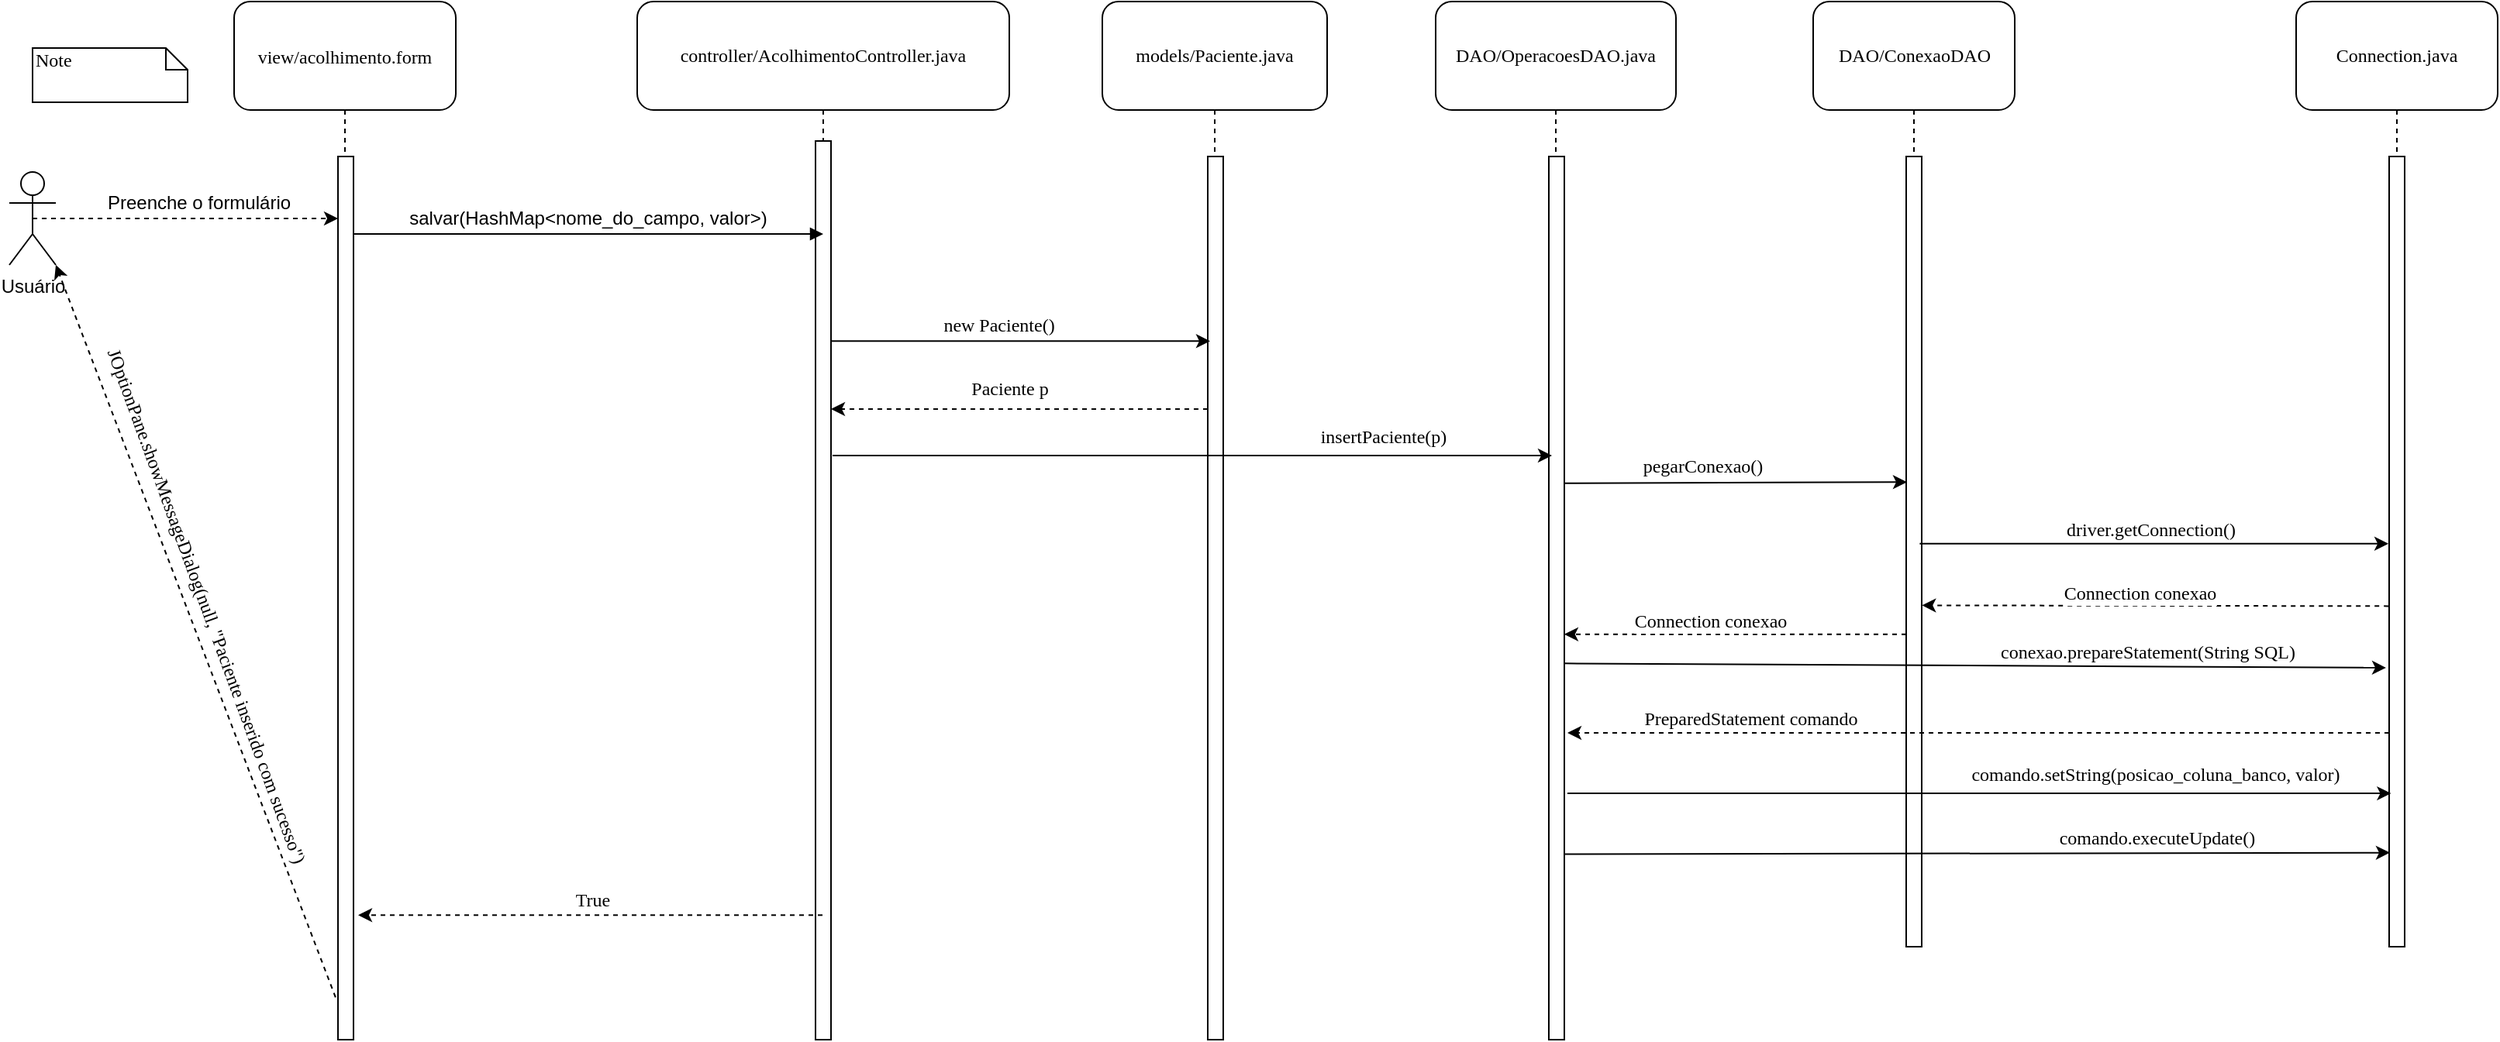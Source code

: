<mxfile version="10.6.6" type="device"><diagram name="Page-1" id="13e1069c-82ec-6db2-03f1-153e76fe0fe0"><mxGraphModel dx="2834" dy="925" grid="1" gridSize="10" guides="1" tooltips="1" connect="1" arrows="1" fold="1" page="1" pageScale="1" pageWidth="1100" pageHeight="850" background="#ffffff" math="0" shadow="0"><root><mxCell id="0"/><mxCell id="1" parent="0"/><mxCell id="7baba1c4bc27f4b0-2" value="controller/AcolhimentoController.java&lt;br&gt;" style="shape=umlLifeline;perimeter=lifelinePerimeter;whiteSpace=wrap;html=1;container=1;collapsible=0;recursiveResize=0;outlineConnect=0;rounded=1;shadow=0;comic=0;labelBackgroundColor=none;strokeColor=#000000;strokeWidth=1;fillColor=#FFFFFF;fontFamily=Verdana;fontSize=12;fontColor=#000000;align=center;size=70;" parent="1" vertex="1"><mxGeometry x="-630" y="90" width="240" height="670" as="geometry"/></mxCell><mxCell id="7baba1c4bc27f4b0-10" value="" style="html=1;points=[];perimeter=orthogonalPerimeter;rounded=0;shadow=0;comic=0;labelBackgroundColor=none;strokeColor=#000000;strokeWidth=1;fillColor=#FFFFFF;fontFamily=Verdana;fontSize=12;fontColor=#000000;align=center;" parent="7baba1c4bc27f4b0-2" vertex="1"><mxGeometry x="115" y="90" width="10" height="580" as="geometry"/></mxCell><mxCell id="7baba1c4bc27f4b0-3" value="DAO/OperacoesDAO.java" style="shape=umlLifeline;perimeter=lifelinePerimeter;whiteSpace=wrap;html=1;container=1;collapsible=0;recursiveResize=0;outlineConnect=0;rounded=1;shadow=0;comic=0;labelBackgroundColor=none;strokeColor=#000000;strokeWidth=1;fillColor=#FFFFFF;fontFamily=Verdana;fontSize=12;fontColor=#000000;align=center;size=70;" parent="1" vertex="1"><mxGeometry x="-115" y="90" width="155" height="670" as="geometry"/></mxCell><mxCell id="7baba1c4bc27f4b0-13" value="" style="html=1;points=[];perimeter=orthogonalPerimeter;rounded=0;shadow=0;comic=0;labelBackgroundColor=none;strokeColor=#000000;strokeWidth=1;fillColor=#FFFFFF;fontFamily=Verdana;fontSize=12;fontColor=#000000;align=center;" parent="7baba1c4bc27f4b0-3" vertex="1"><mxGeometry x="73" y="100" width="10" height="570" as="geometry"/></mxCell><mxCell id="7baba1c4bc27f4b0-8" value="&lt;p style=&quot;line-height: 150%&quot;&gt;view/acolhimento.form&lt;br&gt;&lt;/p&gt;" style="shape=umlLifeline;perimeter=lifelinePerimeter;whiteSpace=wrap;html=1;container=1;collapsible=0;recursiveResize=0;outlineConnect=0;rounded=1;shadow=0;comic=0;labelBackgroundColor=none;strokeColor=#000000;strokeWidth=1;fillColor=#FFFFFF;fontFamily=Verdana;fontSize=12;fontColor=#000000;align=center;size=70;" parent="1" vertex="1"><mxGeometry x="-890" y="90" width="143" height="670" as="geometry"/></mxCell><mxCell id="7baba1c4bc27f4b0-9" value="" style="html=1;points=[];perimeter=orthogonalPerimeter;rounded=0;shadow=0;comic=0;labelBackgroundColor=none;strokeColor=#000000;strokeWidth=1;fillColor=#FFFFFF;fontFamily=Verdana;fontSize=12;fontColor=#000000;align=center;" parent="7baba1c4bc27f4b0-8" vertex="1"><mxGeometry x="67" y="100" width="10" height="570" as="geometry"/></mxCell><mxCell id="7baba1c4bc27f4b0-11" value="" style="html=1;verticalAlign=bottom;endArrow=block;labelBackgroundColor=none;fontFamily=Verdana;fontSize=12;edgeStyle=elbowEdgeStyle;elbow=vertical;entryX=0.5;entryY=0.103;entryDx=0;entryDy=0;entryPerimeter=0;" parent="1" source="7baba1c4bc27f4b0-9" target="7baba1c4bc27f4b0-10" edge="1"><mxGeometry relative="1" as="geometry"><mxPoint x="-727.5" y="200" as="sourcePoint"/><mxPoint x="-520" y="240" as="targetPoint"/><Array as="points"><mxPoint x="-650" y="240"/></Array></mxGeometry></mxCell><mxCell id="j4y9LfbGfL5nIBpyCpBc-15" value="salvar(HashMap&amp;lt;nome_do_campo, valor&amp;gt;)&lt;br&gt;" style="text;html=1;resizable=0;points=[];align=center;verticalAlign=middle;labelBackgroundColor=#ffffff;" vertex="1" connectable="0" parent="7baba1c4bc27f4b0-11"><mxGeometry x="-0.438" y="-5" relative="1" as="geometry"><mxPoint x="65.5" y="-15" as="offset"/></mxGeometry></mxCell><mxCell id="7baba1c4bc27f4b0-40" value="Note" style="shape=note;whiteSpace=wrap;html=1;size=14;verticalAlign=top;align=left;spacingTop=-6;rounded=0;shadow=0;comic=0;labelBackgroundColor=none;strokeColor=#000000;strokeWidth=1;fillColor=#FFFFFF;fontFamily=Verdana;fontSize=12;fontColor=#000000;" parent="1" vertex="1"><mxGeometry x="-1020" y="120" width="100" height="35" as="geometry"/></mxCell><mxCell id="j4y9LfbGfL5nIBpyCpBc-8" value="Usuário" style="shape=umlActor;verticalLabelPosition=bottom;labelBackgroundColor=#ffffff;verticalAlign=top;html=1;outlineConnect=0;" vertex="1" parent="1"><mxGeometry x="-1035" y="200" width="30" height="60" as="geometry"/></mxCell><mxCell id="j4y9LfbGfL5nIBpyCpBc-12" value="" style="endArrow=classic;html=1;dashed=1;exitX=0.5;exitY=0.5;exitDx=0;exitDy=0;exitPerimeter=0;" edge="1" parent="1" source="j4y9LfbGfL5nIBpyCpBc-8" target="7baba1c4bc27f4b0-9"><mxGeometry width="50" height="50" relative="1" as="geometry"><mxPoint x="-930" y="220" as="sourcePoint"/><mxPoint x="-880" y="170" as="targetPoint"/></mxGeometry></mxCell><mxCell id="j4y9LfbGfL5nIBpyCpBc-14" value="Preenche o formulário&lt;br&gt;" style="text;html=1;resizable=0;points=[];align=center;verticalAlign=middle;labelBackgroundColor=#ffffff;" vertex="1" connectable="0" parent="j4y9LfbGfL5nIBpyCpBc-12"><mxGeometry x="0.122" y="-3" relative="1" as="geometry"><mxPoint x="-4" y="-13" as="offset"/></mxGeometry></mxCell><mxCell id="j4y9LfbGfL5nIBpyCpBc-16" value="models/Paciente.java&lt;br&gt;" style="shape=umlLifeline;perimeter=lifelinePerimeter;whiteSpace=wrap;html=1;container=1;collapsible=0;recursiveResize=0;outlineConnect=0;rounded=1;shadow=0;comic=0;labelBackgroundColor=none;strokeColor=#000000;strokeWidth=1;fillColor=#FFFFFF;fontFamily=Verdana;fontSize=12;fontColor=#000000;align=center;size=70;" vertex="1" parent="1"><mxGeometry x="-330" y="90" width="145" height="670" as="geometry"/></mxCell><mxCell id="j4y9LfbGfL5nIBpyCpBc-17" value="" style="html=1;points=[];perimeter=orthogonalPerimeter;rounded=0;shadow=0;comic=0;labelBackgroundColor=none;strokeColor=#000000;strokeWidth=1;fillColor=#FFFFFF;fontFamily=Verdana;fontSize=12;fontColor=#000000;align=center;" vertex="1" parent="j4y9LfbGfL5nIBpyCpBc-16"><mxGeometry x="68" y="100" width="10" height="570" as="geometry"/></mxCell><mxCell id="j4y9LfbGfL5nIBpyCpBc-20" value="" style="endArrow=classic;html=1;fontFamily=Verdana;entryX=0.15;entryY=0.209;entryDx=0;entryDy=0;entryPerimeter=0;" edge="1" parent="1" source="7baba1c4bc27f4b0-10" target="j4y9LfbGfL5nIBpyCpBc-17"><mxGeometry width="50" height="50" relative="1" as="geometry"><mxPoint x="-500" y="282" as="sourcePoint"/><mxPoint x="-460" y="230" as="targetPoint"/></mxGeometry></mxCell><mxCell id="j4y9LfbGfL5nIBpyCpBc-21" value="new Paciente()&lt;br&gt;" style="text;html=1;resizable=0;points=[];align=center;verticalAlign=middle;labelBackgroundColor=#ffffff;fontFamily=Verdana;" vertex="1" connectable="0" parent="j4y9LfbGfL5nIBpyCpBc-20"><mxGeometry x="-0.571" y="2" relative="1" as="geometry"><mxPoint x="55" y="-8" as="offset"/></mxGeometry></mxCell><mxCell id="j4y9LfbGfL5nIBpyCpBc-22" value="" style="endArrow=classic;html=1;fontFamily=Verdana;entryX=1;entryY=0.325;entryDx=0;entryDy=0;entryPerimeter=0;dashed=1;" edge="1" parent="1"><mxGeometry width="50" height="50" relative="1" as="geometry"><mxPoint x="-262" y="353" as="sourcePoint"/><mxPoint x="-505" y="353" as="targetPoint"/></mxGeometry></mxCell><mxCell id="j4y9LfbGfL5nIBpyCpBc-23" value="Paciente p" style="text;html=1;resizable=0;points=[];align=center;verticalAlign=middle;labelBackgroundColor=#ffffff;fontFamily=Verdana;" vertex="1" connectable="0" parent="j4y9LfbGfL5nIBpyCpBc-22"><mxGeometry x="0.654" y="-1" relative="1" as="geometry"><mxPoint x="72.5" y="-12" as="offset"/></mxGeometry></mxCell><mxCell id="j4y9LfbGfL5nIBpyCpBc-24" value="" style="endArrow=classic;html=1;fontFamily=Verdana;" edge="1" parent="1"><mxGeometry width="50" height="50" relative="1" as="geometry"><mxPoint x="-504" y="383" as="sourcePoint"/><mxPoint x="-40" y="383" as="targetPoint"/><Array as="points"><mxPoint x="-60" y="383"/></Array></mxGeometry></mxCell><mxCell id="j4y9LfbGfL5nIBpyCpBc-25" value="insertPaciente(p)" style="text;html=1;resizable=0;points=[];align=center;verticalAlign=middle;labelBackgroundColor=#ffffff;fontFamily=Verdana;" vertex="1" connectable="0" parent="j4y9LfbGfL5nIBpyCpBc-24"><mxGeometry x="-0.586" y="3" relative="1" as="geometry"><mxPoint x="259" y="-9" as="offset"/></mxGeometry></mxCell><mxCell id="j4y9LfbGfL5nIBpyCpBc-26" value="DAO/ConexaoDAO&lt;br&gt;" style="shape=umlLifeline;perimeter=lifelinePerimeter;whiteSpace=wrap;html=1;container=1;collapsible=0;recursiveResize=0;outlineConnect=0;rounded=1;shadow=0;comic=0;labelBackgroundColor=none;strokeColor=#000000;strokeWidth=1;fillColor=#FFFFFF;fontFamily=Verdana;fontSize=12;fontColor=#000000;align=center;size=70;" vertex="1" parent="1"><mxGeometry x="128.5" y="90" width="130" height="610" as="geometry"/></mxCell><mxCell id="j4y9LfbGfL5nIBpyCpBc-27" value="" style="html=1;points=[];perimeter=orthogonalPerimeter;rounded=0;shadow=0;comic=0;labelBackgroundColor=none;strokeColor=#000000;strokeWidth=1;fillColor=#FFFFFF;fontFamily=Verdana;fontSize=12;fontColor=#000000;align=center;" vertex="1" parent="j4y9LfbGfL5nIBpyCpBc-26"><mxGeometry x="60" y="100" width="10" height="510" as="geometry"/></mxCell><mxCell id="j4y9LfbGfL5nIBpyCpBc-28" value="" style="endArrow=classic;html=1;fontFamily=Verdana;entryX=0.05;entryY=0.412;entryDx=0;entryDy=0;entryPerimeter=0;exitX=1.019;exitY=0.37;exitDx=0;exitDy=0;exitPerimeter=0;" edge="1" parent="1" source="7baba1c4bc27f4b0-13" target="j4y9LfbGfL5nIBpyCpBc-27"><mxGeometry width="50" height="50" relative="1" as="geometry"><mxPoint x="-30" y="401" as="sourcePoint"/><mxPoint x="10" y="360" as="targetPoint"/></mxGeometry></mxCell><mxCell id="j4y9LfbGfL5nIBpyCpBc-29" value="pegarConexao()" style="text;html=1;resizable=0;points=[];align=center;verticalAlign=middle;labelBackgroundColor=#ffffff;fontFamily=Verdana;" vertex="1" connectable="0" parent="j4y9LfbGfL5nIBpyCpBc-28"><mxGeometry x="-0.486" y="2" relative="1" as="geometry"><mxPoint x="32.5" y="-9" as="offset"/></mxGeometry></mxCell><mxCell id="j4y9LfbGfL5nIBpyCpBc-30" value="" style="endArrow=classic;html=1;fontFamily=Verdana;dashed=1;exitX=-0.04;exitY=0.569;exitDx=0;exitDy=0;exitPerimeter=0;entryX=1.015;entryY=0.568;entryDx=0;entryDy=0;entryPerimeter=0;" edge="1" parent="1" source="j4y9LfbGfL5nIBpyCpBc-34" target="j4y9LfbGfL5nIBpyCpBc-27"><mxGeometry width="50" height="50" relative="1" as="geometry"><mxPoint x="490" y="490" as="sourcePoint"/><mxPoint x="197" y="480" as="targetPoint"/></mxGeometry></mxCell><mxCell id="j4y9LfbGfL5nIBpyCpBc-31" value="Connection conexao" style="text;html=1;resizable=0;points=[];align=center;verticalAlign=middle;labelBackgroundColor=#ffffff;fontFamily=Verdana;" vertex="1" connectable="0" parent="j4y9LfbGfL5nIBpyCpBc-30"><mxGeometry x="0.305" relative="1" as="geometry"><mxPoint x="36" y="-8.5" as="offset"/></mxGeometry></mxCell><mxCell id="j4y9LfbGfL5nIBpyCpBc-33" value="Connection.java" style="shape=umlLifeline;perimeter=lifelinePerimeter;whiteSpace=wrap;html=1;container=1;collapsible=0;recursiveResize=0;outlineConnect=0;rounded=1;shadow=0;comic=0;labelBackgroundColor=none;strokeColor=#000000;strokeWidth=1;fillColor=#FFFFFF;fontFamily=Verdana;fontSize=12;fontColor=#000000;align=center;size=70;" vertex="1" parent="1"><mxGeometry x="440" y="90" width="130" height="610" as="geometry"/></mxCell><mxCell id="j4y9LfbGfL5nIBpyCpBc-34" value="" style="html=1;points=[];perimeter=orthogonalPerimeter;rounded=0;shadow=0;comic=0;labelBackgroundColor=none;strokeColor=#000000;strokeWidth=1;fillColor=#FFFFFF;fontFamily=Verdana;fontSize=12;fontColor=#000000;align=center;" vertex="1" parent="j4y9LfbGfL5nIBpyCpBc-33"><mxGeometry x="60" y="100" width="10" height="510" as="geometry"/></mxCell><mxCell id="j4y9LfbGfL5nIBpyCpBc-37" value="" style="endArrow=classic;html=1;fontFamily=Verdana;dashed=1;entryX=0.993;entryY=0.541;entryDx=0;entryDy=0;entryPerimeter=0;" edge="1" parent="1" source="j4y9LfbGfL5nIBpyCpBc-27" target="7baba1c4bc27f4b0-13"><mxGeometry width="50" height="50" relative="1" as="geometry"><mxPoint x="140" y="498" as="sourcePoint"/><mxPoint x="-30" y="498" as="targetPoint"/></mxGeometry></mxCell><mxCell id="j4y9LfbGfL5nIBpyCpBc-38" value="Connection conexao" style="text;html=1;resizable=0;points=[];align=center;verticalAlign=middle;labelBackgroundColor=#ffffff;fontFamily=Verdana;" vertex="1" connectable="0" parent="j4y9LfbGfL5nIBpyCpBc-37"><mxGeometry x="0.451" y="5" relative="1" as="geometry"><mxPoint x="33.5" y="-13.5" as="offset"/></mxGeometry></mxCell><mxCell id="j4y9LfbGfL5nIBpyCpBc-41" value="" style="endArrow=classic;html=1;fontFamily=Verdana;exitX=1.016;exitY=0.574;exitDx=0;exitDy=0;exitPerimeter=0;entryX=-0.2;entryY=0.647;entryDx=0;entryDy=0;entryPerimeter=0;" edge="1" parent="1" source="7baba1c4bc27f4b0-13" target="j4y9LfbGfL5nIBpyCpBc-34"><mxGeometry width="50" height="50" relative="1" as="geometry"><mxPoint x="-32.5" y="529.824" as="sourcePoint"/><mxPoint x="500" y="527" as="targetPoint"/></mxGeometry></mxCell><mxCell id="j4y9LfbGfL5nIBpyCpBc-42" value="conexao.prepareStatement(String SQL)" style="text;html=1;resizable=0;points=[];align=center;verticalAlign=middle;labelBackgroundColor=#ffffff;fontFamily=Verdana;" vertex="1" connectable="0" parent="j4y9LfbGfL5nIBpyCpBc-41"><mxGeometry x="0.137" y="-2" relative="1" as="geometry"><mxPoint x="74.5" y="-11.5" as="offset"/></mxGeometry></mxCell><mxCell id="j4y9LfbGfL5nIBpyCpBc-43" value="" style="endArrow=classic;html=1;fontFamily=Verdana;dashed=1;" edge="1" parent="1" source="j4y9LfbGfL5nIBpyCpBc-34"><mxGeometry width="50" height="50" relative="1" as="geometry"><mxPoint x="290" y="590" as="sourcePoint"/><mxPoint x="-30" y="562" as="targetPoint"/></mxGeometry></mxCell><mxCell id="j4y9LfbGfL5nIBpyCpBc-44" value="PreparedStatement comando" style="text;html=1;resizable=0;points=[];align=center;verticalAlign=middle;labelBackgroundColor=#ffffff;fontFamily=Verdana;" vertex="1" connectable="0" parent="j4y9LfbGfL5nIBpyCpBc-43"><mxGeometry x="-0.482" y="2" relative="1" as="geometry"><mxPoint x="-275" y="-11" as="offset"/></mxGeometry></mxCell><mxCell id="j4y9LfbGfL5nIBpyCpBc-45" value="" style="endArrow=classic;html=1;fontFamily=Verdana;entryX=0.121;entryY=0.806;entryDx=0;entryDy=0;entryPerimeter=0;" edge="1" parent="1" target="j4y9LfbGfL5nIBpyCpBc-34"><mxGeometry width="50" height="50" relative="1" as="geometry"><mxPoint x="-30" y="601" as="sourcePoint"/><mxPoint x="10" y="570" as="targetPoint"/></mxGeometry></mxCell><mxCell id="j4y9LfbGfL5nIBpyCpBc-46" value="comando.setString(posicao_coluna_banco, valor)" style="text;html=1;resizable=0;points=[];align=center;verticalAlign=middle;labelBackgroundColor=#ffffff;fontFamily=Verdana;" vertex="1" connectable="0" parent="j4y9LfbGfL5nIBpyCpBc-45"><mxGeometry x="-0.578" y="-4" relative="1" as="geometry"><mxPoint x="267" y="-16" as="offset"/></mxGeometry></mxCell><mxCell id="j4y9LfbGfL5nIBpyCpBc-35" value="" style="endArrow=classic;html=1;fontFamily=Verdana;exitX=0.87;exitY=0.49;exitDx=0;exitDy=0;exitPerimeter=0;entryX=-0.045;entryY=0.49;entryDx=0;entryDy=0;entryPerimeter=0;" edge="1" parent="1" source="j4y9LfbGfL5nIBpyCpBc-27" target="j4y9LfbGfL5nIBpyCpBc-34"><mxGeometry width="50" height="50" relative="1" as="geometry"><mxPoint x="198.5" y="440" as="sourcePoint"/><mxPoint x="480" y="439" as="targetPoint"/></mxGeometry></mxCell><mxCell id="j4y9LfbGfL5nIBpyCpBc-36" value="driver.getConnection()" style="text;html=1;resizable=0;points=[];align=center;verticalAlign=middle;labelBackgroundColor=#ffffff;fontFamily=Verdana;" vertex="1" connectable="0" parent="j4y9LfbGfL5nIBpyCpBc-35"><mxGeometry x="-0.476" y="-1" relative="1" as="geometry"><mxPoint x="70" y="-10.5" as="offset"/></mxGeometry></mxCell><mxCell id="j4y9LfbGfL5nIBpyCpBc-47" value="" style="endArrow=classic;html=1;fontFamily=Verdana;exitX=1.04;exitY=0.79;exitDx=0;exitDy=0;exitPerimeter=0;entryX=0.049;entryY=0.881;entryDx=0;entryDy=0;entryPerimeter=0;" edge="1" parent="1" source="7baba1c4bc27f4b0-13" target="j4y9LfbGfL5nIBpyCpBc-34"><mxGeometry width="50" height="50" relative="1" as="geometry"><mxPoint x="-32" y="645" as="sourcePoint"/><mxPoint x="190" y="640" as="targetPoint"/><Array as="points"/></mxGeometry></mxCell><mxCell id="j4y9LfbGfL5nIBpyCpBc-48" value="comando.executeUpdate()" style="text;html=1;resizable=0;points=[];align=center;verticalAlign=middle;labelBackgroundColor=#ffffff;fontFamily=Verdana;" vertex="1" connectable="0" parent="j4y9LfbGfL5nIBpyCpBc-47"><mxGeometry x="0.179" y="-2" relative="1" as="geometry"><mxPoint x="68" y="-11.5" as="offset"/></mxGeometry></mxCell><mxCell id="j4y9LfbGfL5nIBpyCpBc-49" value="" style="endArrow=classic;html=1;fontFamily=Verdana;entryX=1.3;entryY=0.859;entryDx=0;entryDy=0;entryPerimeter=0;dashed=1;" edge="1" parent="1" source="7baba1c4bc27f4b0-2" target="7baba1c4bc27f4b0-9"><mxGeometry width="50" height="50" relative="1" as="geometry"><mxPoint x="-490" y="510" as="sourcePoint"/><mxPoint x="-40" y="670" as="targetPoint"/></mxGeometry></mxCell><mxCell id="j4y9LfbGfL5nIBpyCpBc-51" value="True" style="text;html=1;resizable=0;points=[];align=center;verticalAlign=middle;labelBackgroundColor=#ffffff;fontFamily=Verdana;" vertex="1" connectable="0" parent="j4y9LfbGfL5nIBpyCpBc-49"><mxGeometry x="0.361" y="1" relative="1" as="geometry"><mxPoint x="55" y="-11" as="offset"/></mxGeometry></mxCell><mxCell id="j4y9LfbGfL5nIBpyCpBc-52" value="" style="endArrow=classic;html=1;dashed=1;fontFamily=Verdana;entryX=1;entryY=1;entryDx=0;entryDy=0;entryPerimeter=0;exitX=-0.158;exitY=0.952;exitDx=0;exitDy=0;exitPerimeter=0;" edge="1" parent="1" source="7baba1c4bc27f4b0-9" target="j4y9LfbGfL5nIBpyCpBc-8"><mxGeometry width="50" height="50" relative="1" as="geometry"><mxPoint x="-1020" y="830" as="sourcePoint"/><mxPoint x="-970" y="780" as="targetPoint"/></mxGeometry></mxCell><mxCell id="j4y9LfbGfL5nIBpyCpBc-53" value="JOptionPane.showMessageDialog(null, &quot;Paciente inserido com sucesso&quot;)" style="text;html=1;resizable=0;points=[];align=center;verticalAlign=middle;labelBackgroundColor=#ffffff;fontFamily=Verdana;rotation=70;" vertex="1" connectable="0" parent="j4y9LfbGfL5nIBpyCpBc-52"><mxGeometry x="0.229" y="-4" relative="1" as="geometry"><mxPoint x="24" y="39" as="offset"/></mxGeometry></mxCell></root></mxGraphModel></diagram></mxfile>